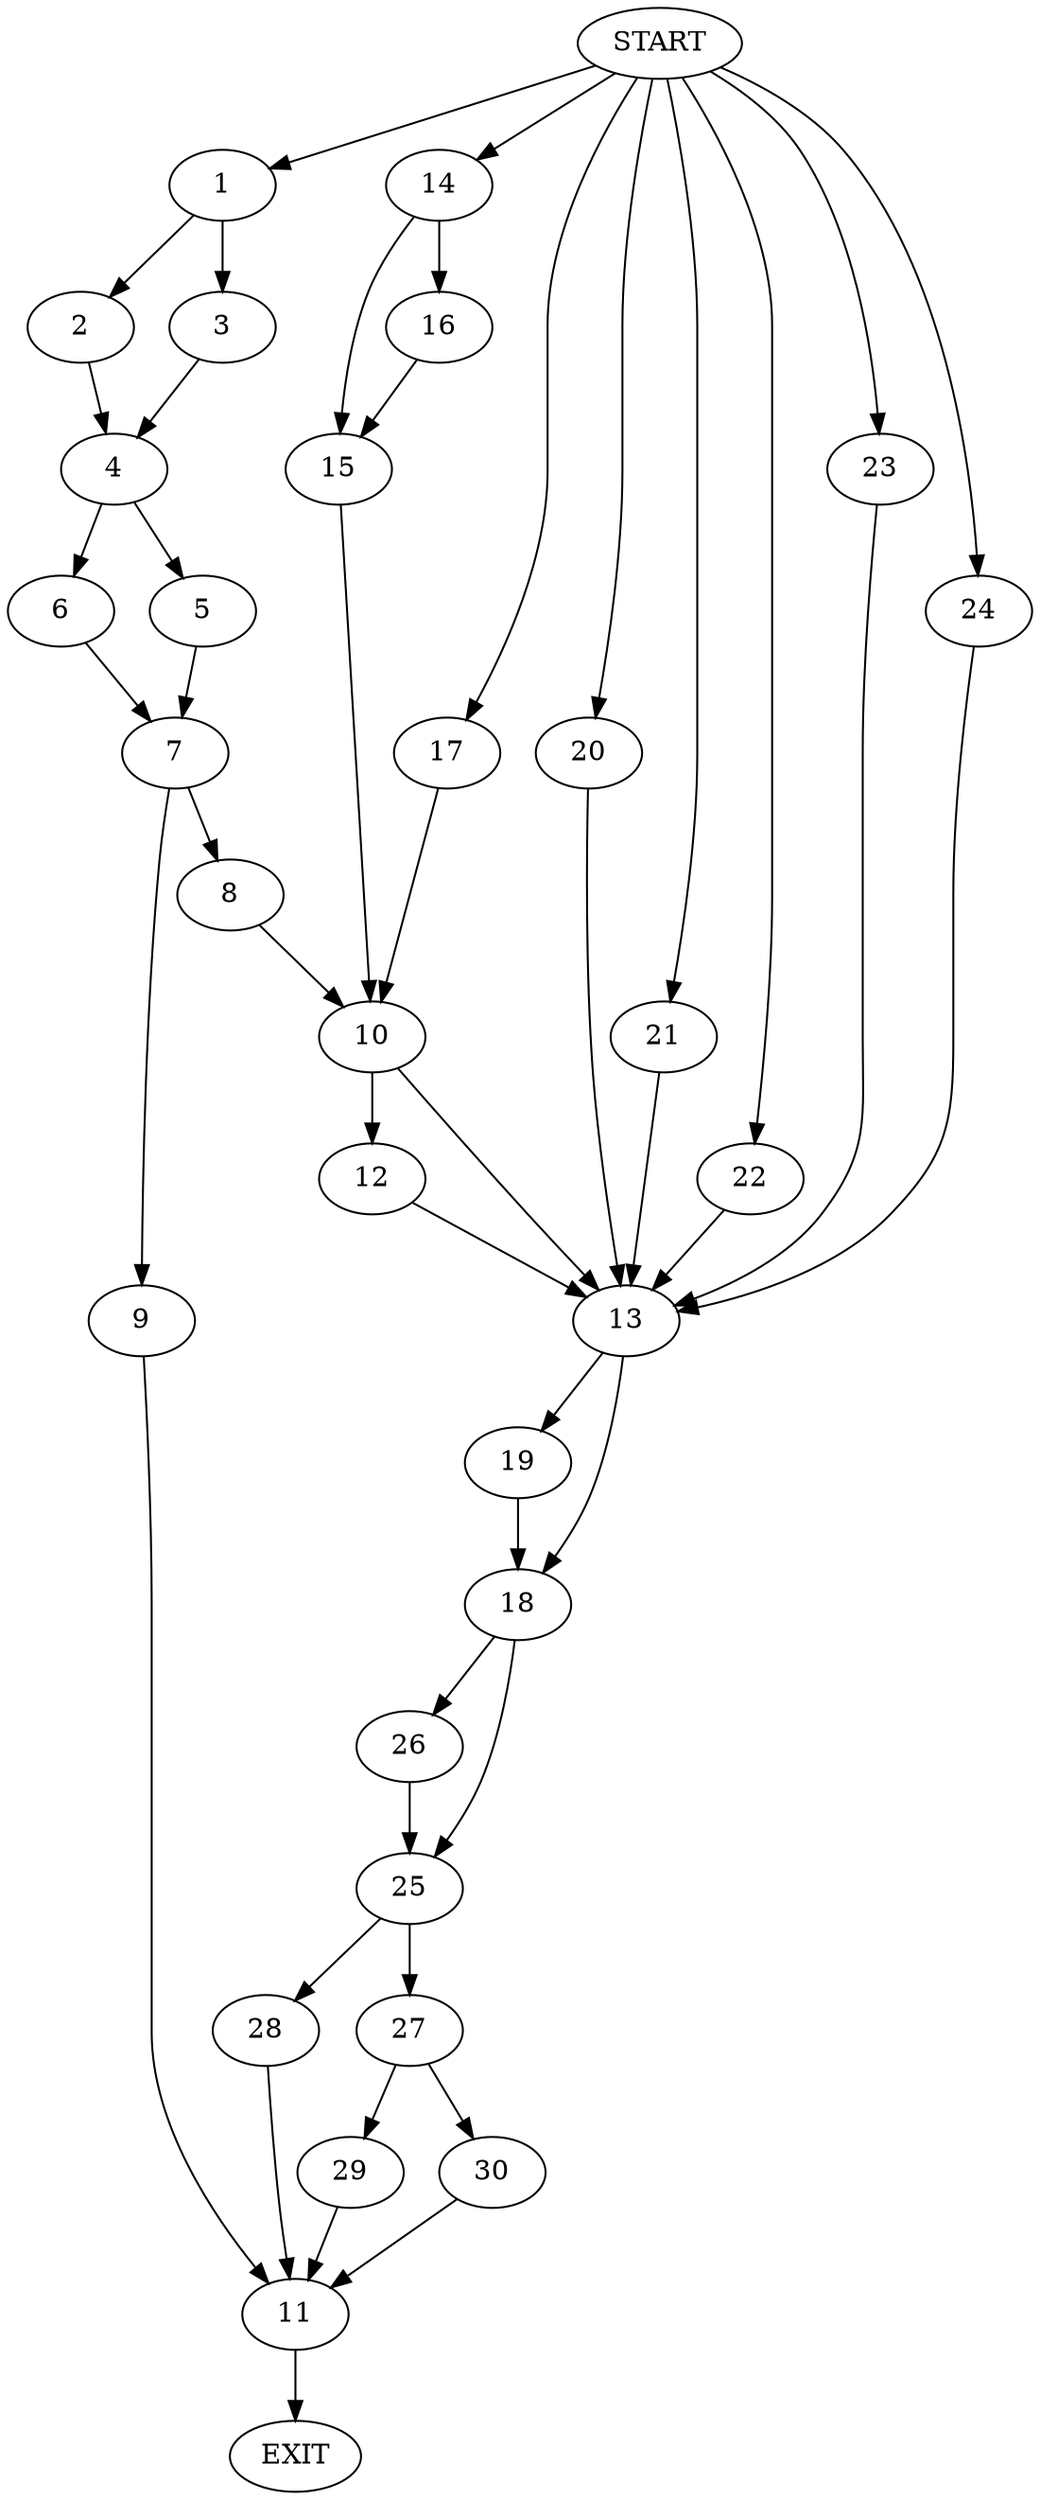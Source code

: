 digraph {
0 [label="START"]
31 [label="EXIT"]
0 -> 1
1 -> 2
1 -> 3
2 -> 4
3 -> 4
4 -> 5
4 -> 6
6 -> 7
5 -> 7
7 -> 8
7 -> 9
8 -> 10
9 -> 11
11 -> 31
10 -> 12
10 -> 13
0 -> 14
14 -> 15
14 -> 16
15 -> 10
16 -> 15
0 -> 17
17 -> 10
13 -> 18
13 -> 19
12 -> 13
0 -> 20
20 -> 13
0 -> 21
21 -> 13
0 -> 22
22 -> 13
0 -> 23
23 -> 13
0 -> 24
24 -> 13
18 -> 25
18 -> 26
19 -> 18
26 -> 25
25 -> 27
25 -> 28
27 -> 29
27 -> 30
28 -> 11
29 -> 11
30 -> 11
}
